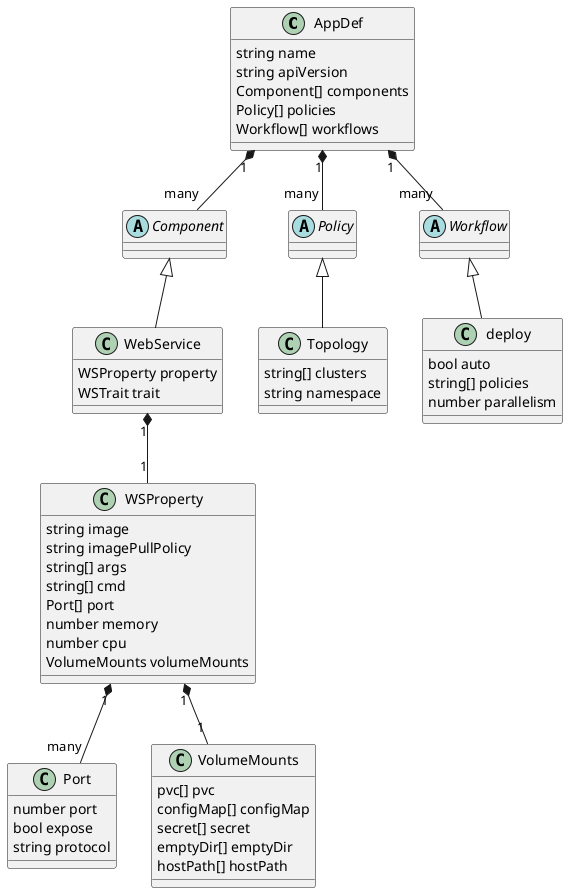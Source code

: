 @startuml aom

class AppDef {
    string name
    string apiVersion
    Component[] components
    Policy[] policies
    Workflow[] workflows 
}

abstract class Component {
}

class WebService {
    WSProperty property
    WSTrait trait
}

class WSProperty {
    string image 
    string imagePullPolicy
    string[] args
    string[] cmd
    Port[] port
    number memory
    number cpu
    VolumeMounts volumeMounts
}

class Port {
    number port
    bool expose
    string protocol
}

class VolumeMounts {
    pvc[] pvc
    configMap[] configMap
    secret[] secret
    emptyDir[] emptyDir
    hostPath[] hostPath
}

abstract class Policy {

}

class Topology {
    string[] clusters
    string namespace
}

abstract class Workflow {

}

class deploy {
    bool auto
    string[] policies
    number parallelism
}

AppDef "1" *-- "many" Component
AppDef "1" *-- "many" Policy
AppDef "1" *-- "many" Workflow
Component <|-- WebService
WebService "1" *-- "1" WSProperty
WSProperty "1" *-- "1" VolumeMounts
WSProperty "1" *-- "many" Port
Policy <|-- Topology
Workflow <|-- deploy
@enduml